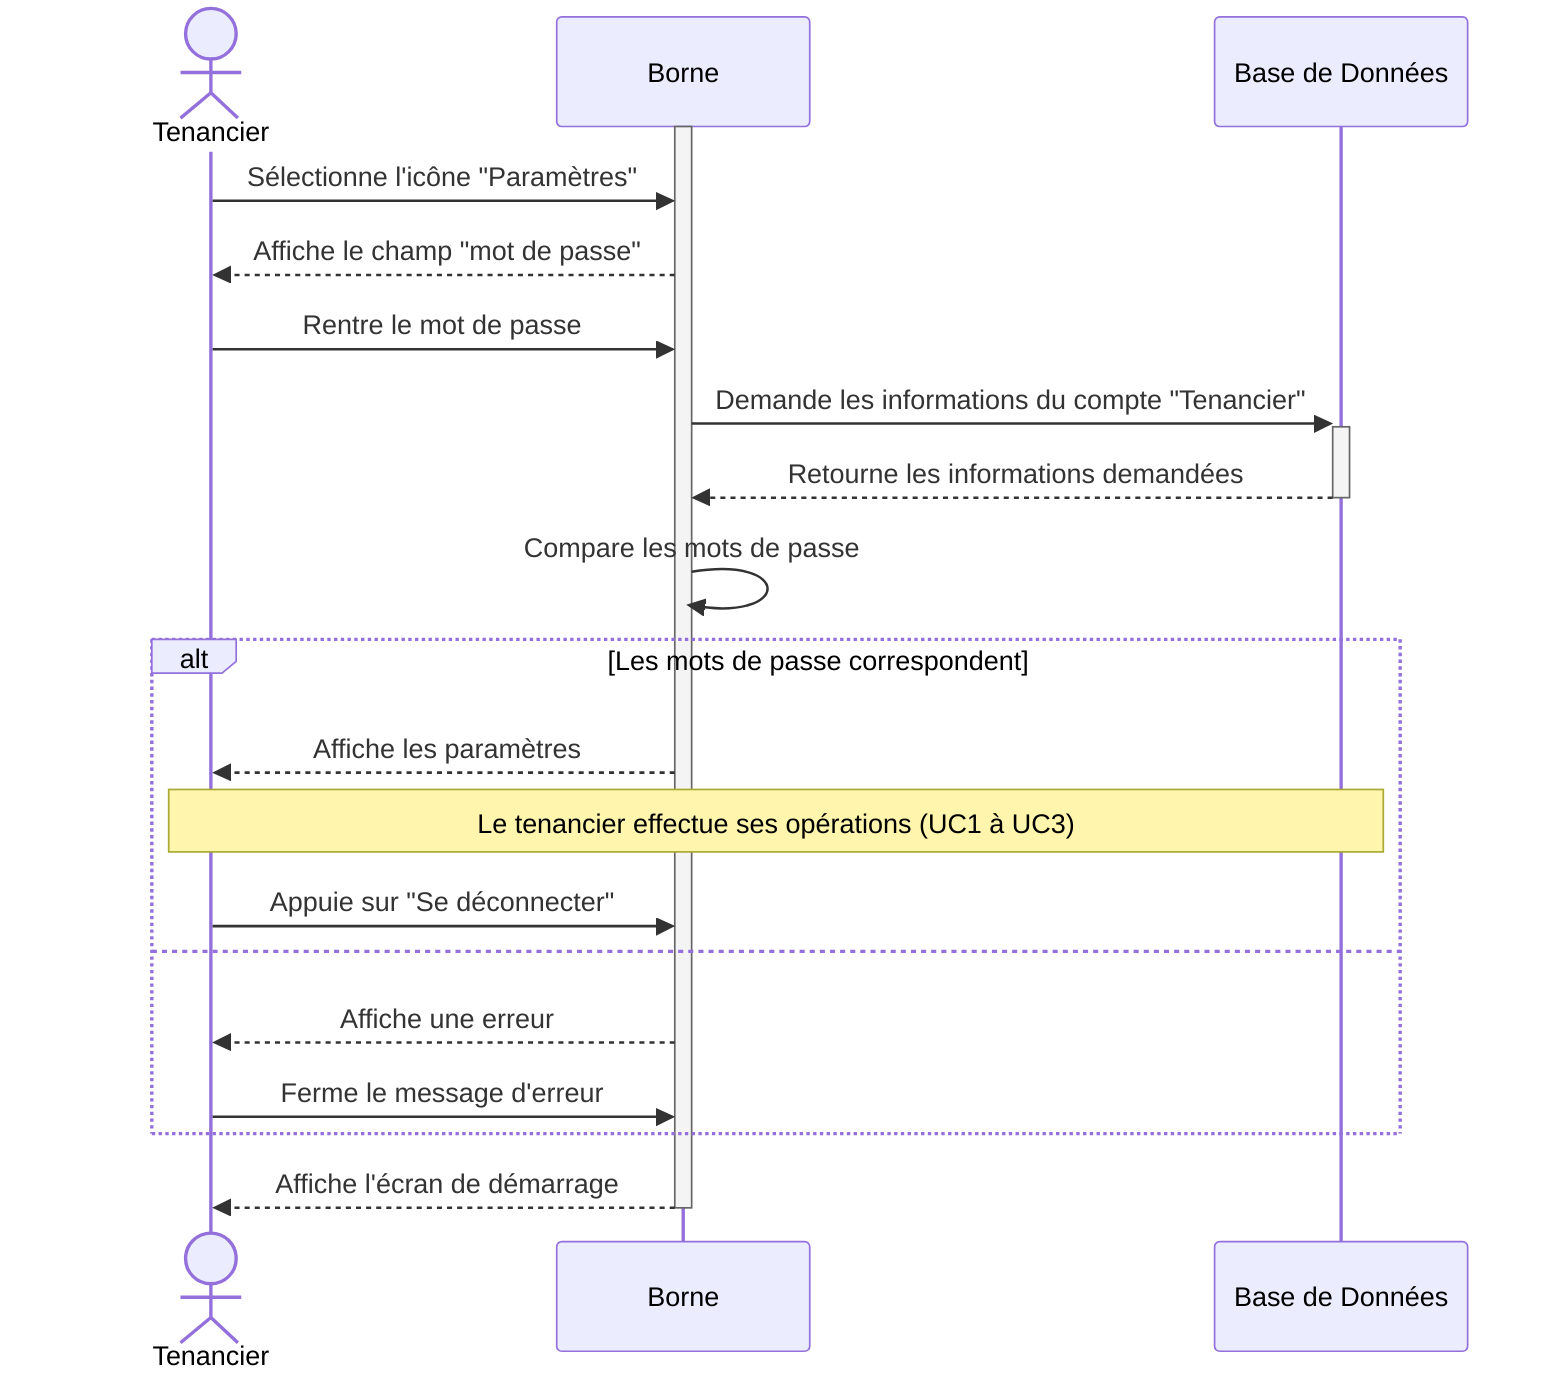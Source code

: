 sequenceDiagram
    actor T as Tenancier
    participant B as Borne
    participant DB as Base de Données
    activate B

    T->>B: Sélectionne l'icône "Paramètres"
    B-->>T: Affiche le champ "mot de passe"
    T->>B: Rentre le mot de passe
    B->>+DB: Demande les informations du compte "Tenancier"
    DB-->>-B: Retourne les informations demandées
    B->>B: Compare les mots de passe 
    
    alt Les mots de passe correspondent
        B-->>T: Affiche les paramètres
        Note over T, DB: Le tenancier effectue ses opérations (UC1 à UC3)
        T->>B: Appuie sur "Se déconnecter"
    else
        B-->>T: Affiche une erreur
        T->>B: Ferme le message d'erreur
    end
    B-->>T: Affiche l'écran de démarrage

    deactivate B